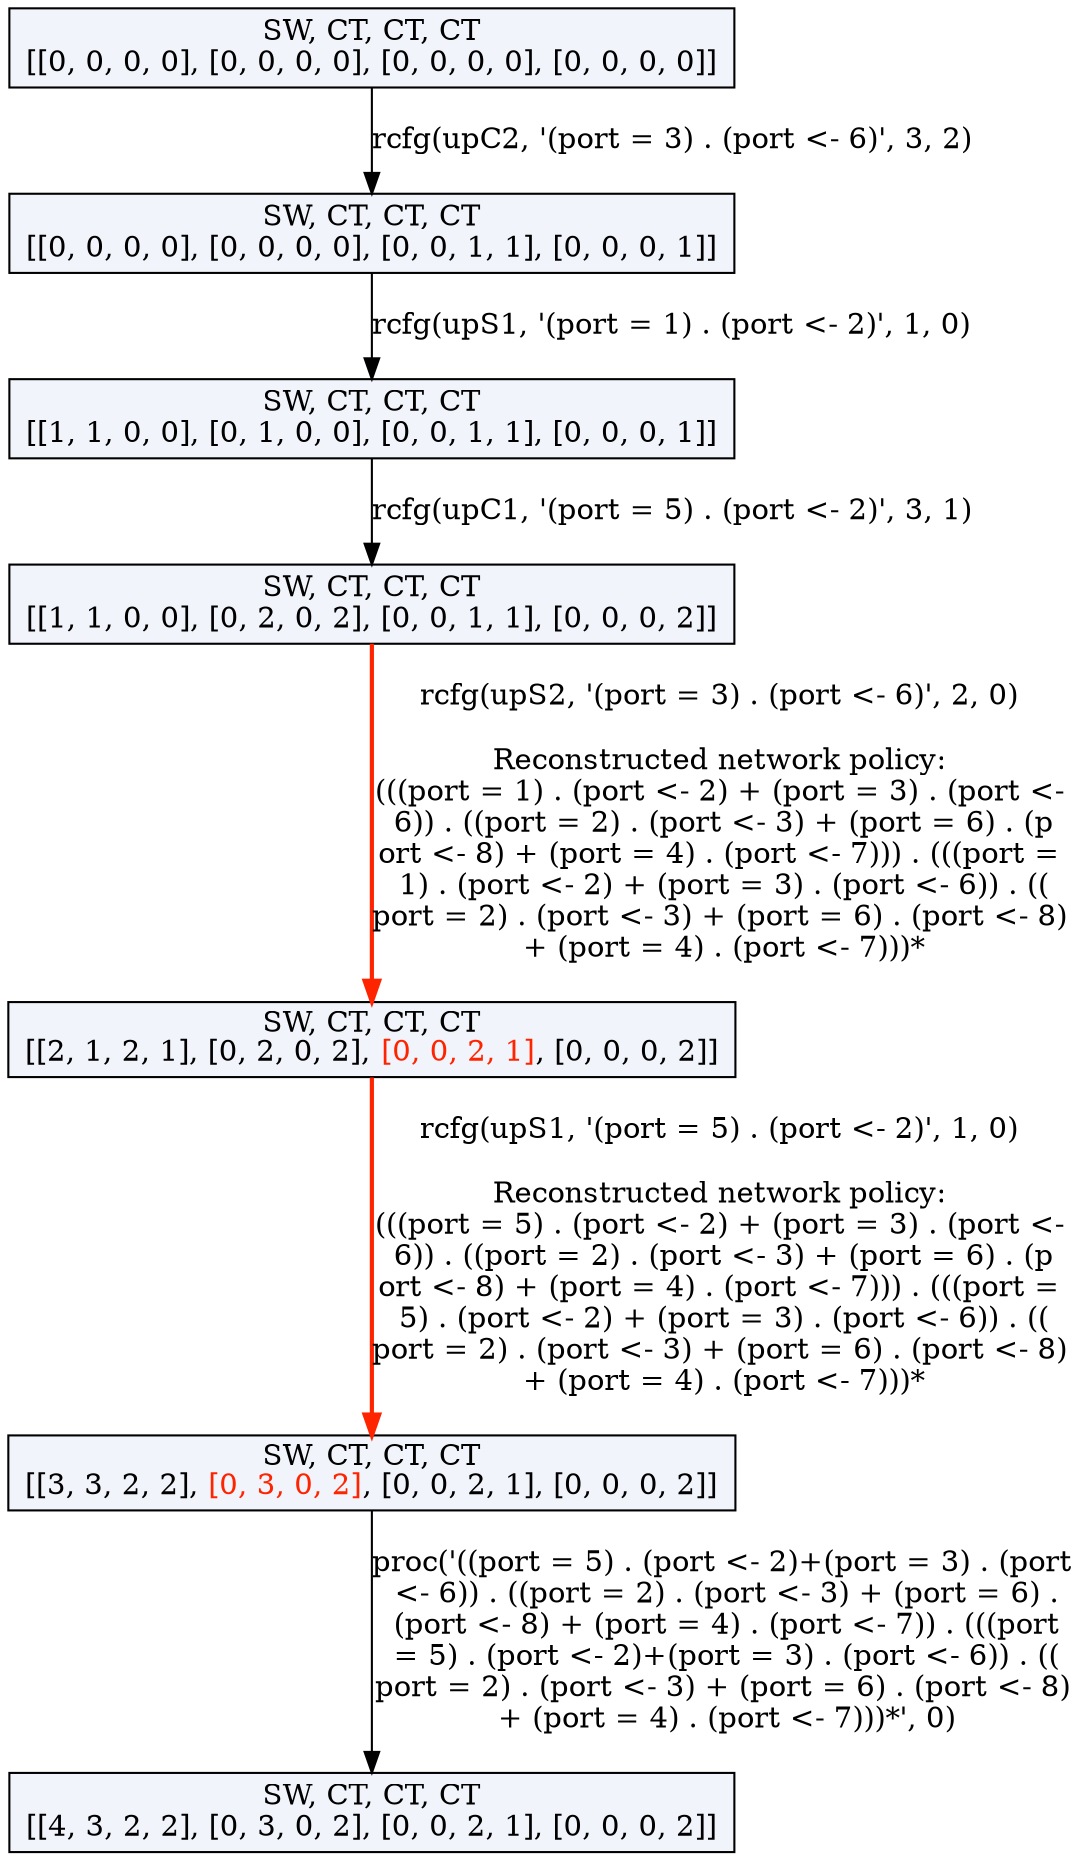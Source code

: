 digraph g {
n0 [label=<SW, CT, CT, CT<br/>[[0, 0, 0, 0], [0, 0, 0, 0], [0, 0, 0, 0], [0, 0, 0, 0]]>, shape=rectangle, style=filled, fillcolor="#F2F4FB"];
n1 [label=<SW, CT, CT, CT<br/>[[0, 0, 0, 0], [0, 0, 0, 0], [0, 0, 1, 1], [0, 0, 0, 1]]>, shape=rectangle, style=filled, fillcolor="#F2F4FB"];
n0 -> n1 [label="rcfg(upC2, '(port = 3) . (port <- 6)', 3, 2)", color="#000000", penwidth=1.0];
n2 [label=<SW, CT, CT, CT<br/>[[1, 1, 0, 0], [0, 1, 0, 0], [0, 0, 1, 1], [0, 0, 0, 1]]>, shape=rectangle, style=filled, fillcolor="#F2F4FB"];
n1 -> n2 [label="rcfg(upS1, '(port = 1) . (port <- 2)', 1, 0)", color="#000000", penwidth=1.0];
n3 [label=<SW, CT, CT, CT<br/>[[1, 1, 0, 0], [0, 2, 0, 2], [0, 0, 1, 1], [0, 0, 0, 2]]>, shape=rectangle, style=filled, fillcolor="#F2F4FB"];
n2 -> n3 [label="rcfg(upC1, '(port = 5) . (port <- 2)', 3, 1)", color="#000000", penwidth=1.0];
n4 [label=<SW, CT, CT, CT<br/>[[2, 1, 2, 1], [0, 2, 0, 2], <font color="#FF2400">[0, 0, 2, 1]</font>, [0, 0, 0, 2]]>, shape=rectangle, style=filled, fillcolor="#F2F4FB"];
n3 -> n4 [label="rcfg(upS2, '(port = 3) . (port <- 6)', 2, 0)

Reconstructed network policy:
(((port = 1) . (port <- 2) + (port = 3) . (port <-
 6)) . ((port = 2) . (port <- 3) + (port = 6) . (p
ort <- 8) + (port = 4) . (port <- 7))) . (((port =
 1) . (port <- 2) + (port = 3) . (port <- 6)) . ((
port = 2) . (port <- 3) + (port = 6) . (port <- 8)
 + (port = 4) . (port <- 7)))*", color="#FF2400", penwidth=2.0];
n5 [label=<SW, CT, CT, CT<br/>[[3, 3, 2, 2], <font color="#FF2400">[0, 3, 0, 2]</font>, [0, 0, 2, 1], [0, 0, 0, 2]]>, shape=rectangle, style=filled, fillcolor="#F2F4FB"];
n4 -> n5 [label="rcfg(upS1, '(port = 5) . (port <- 2)', 1, 0)

Reconstructed network policy:
(((port = 5) . (port <- 2) + (port = 3) . (port <-
 6)) . ((port = 2) . (port <- 3) + (port = 6) . (p
ort <- 8) + (port = 4) . (port <- 7))) . (((port =
 5) . (port <- 2) + (port = 3) . (port <- 6)) . ((
port = 2) . (port <- 3) + (port = 6) . (port <- 8)
 + (port = 4) . (port <- 7)))*", color="#FF2400", penwidth=2.0];
n6 [label=<SW, CT, CT, CT<br/>[[4, 3, 2, 2], [0, 3, 0, 2], [0, 0, 2, 1], [0, 0, 0, 2]]>, shape=rectangle, style=filled, fillcolor="#F2F4FB"];
n5 -> n6 [label="proc('((port = 5) . (port <- 2)+(port = 3) . (port
 <- 6)) . ((port = 2) . (port <- 3) + (port = 6) .
 (port <- 8) + (port = 4) . (port <- 7)) . (((port
 = 5) . (port <- 2)+(port = 3) . (port <- 6)) . ((
port = 2) . (port <- 3) + (port = 6) . (port <- 8)
 + (port = 4) . (port <- 7)))*', 0)", color="#000000", penwidth=1.0];
}